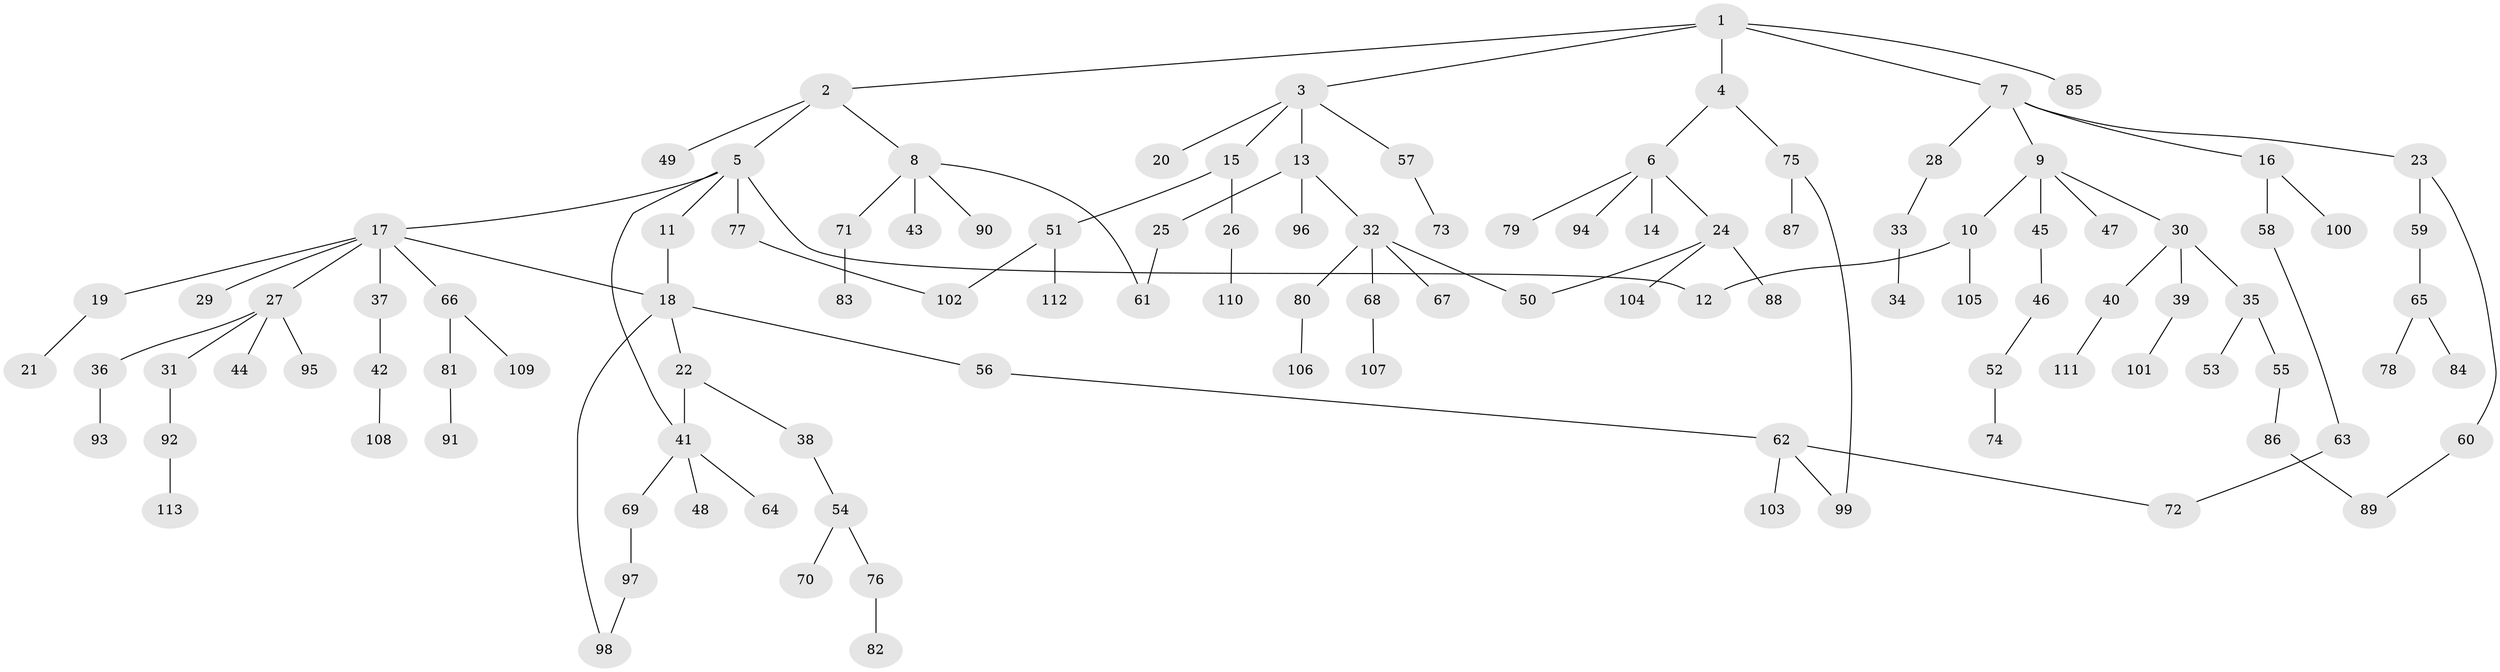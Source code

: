 // Generated by graph-tools (version 1.1) at 2025/13/03/09/25 04:13:24]
// undirected, 113 vertices, 122 edges
graph export_dot {
graph [start="1"]
  node [color=gray90,style=filled];
  1;
  2;
  3;
  4;
  5;
  6;
  7;
  8;
  9;
  10;
  11;
  12;
  13;
  14;
  15;
  16;
  17;
  18;
  19;
  20;
  21;
  22;
  23;
  24;
  25;
  26;
  27;
  28;
  29;
  30;
  31;
  32;
  33;
  34;
  35;
  36;
  37;
  38;
  39;
  40;
  41;
  42;
  43;
  44;
  45;
  46;
  47;
  48;
  49;
  50;
  51;
  52;
  53;
  54;
  55;
  56;
  57;
  58;
  59;
  60;
  61;
  62;
  63;
  64;
  65;
  66;
  67;
  68;
  69;
  70;
  71;
  72;
  73;
  74;
  75;
  76;
  77;
  78;
  79;
  80;
  81;
  82;
  83;
  84;
  85;
  86;
  87;
  88;
  89;
  90;
  91;
  92;
  93;
  94;
  95;
  96;
  97;
  98;
  99;
  100;
  101;
  102;
  103;
  104;
  105;
  106;
  107;
  108;
  109;
  110;
  111;
  112;
  113;
  1 -- 2;
  1 -- 3;
  1 -- 4;
  1 -- 7;
  1 -- 85;
  2 -- 5;
  2 -- 8;
  2 -- 49;
  3 -- 13;
  3 -- 15;
  3 -- 20;
  3 -- 57;
  4 -- 6;
  4 -- 75;
  5 -- 11;
  5 -- 17;
  5 -- 77;
  5 -- 12;
  5 -- 41;
  6 -- 14;
  6 -- 24;
  6 -- 79;
  6 -- 94;
  7 -- 9;
  7 -- 16;
  7 -- 23;
  7 -- 28;
  8 -- 43;
  8 -- 71;
  8 -- 90;
  8 -- 61;
  9 -- 10;
  9 -- 30;
  9 -- 45;
  9 -- 47;
  10 -- 12;
  10 -- 105;
  11 -- 18;
  13 -- 25;
  13 -- 32;
  13 -- 96;
  15 -- 26;
  15 -- 51;
  16 -- 58;
  16 -- 100;
  17 -- 19;
  17 -- 27;
  17 -- 29;
  17 -- 37;
  17 -- 66;
  17 -- 18;
  18 -- 22;
  18 -- 56;
  18 -- 98;
  19 -- 21;
  22 -- 38;
  22 -- 41;
  23 -- 59;
  23 -- 60;
  24 -- 88;
  24 -- 104;
  24 -- 50;
  25 -- 61;
  26 -- 110;
  27 -- 31;
  27 -- 36;
  27 -- 44;
  27 -- 95;
  28 -- 33;
  30 -- 35;
  30 -- 39;
  30 -- 40;
  31 -- 92;
  32 -- 50;
  32 -- 67;
  32 -- 68;
  32 -- 80;
  33 -- 34;
  35 -- 53;
  35 -- 55;
  36 -- 93;
  37 -- 42;
  38 -- 54;
  39 -- 101;
  40 -- 111;
  41 -- 48;
  41 -- 64;
  41 -- 69;
  42 -- 108;
  45 -- 46;
  46 -- 52;
  51 -- 102;
  51 -- 112;
  52 -- 74;
  54 -- 70;
  54 -- 76;
  55 -- 86;
  56 -- 62;
  57 -- 73;
  58 -- 63;
  59 -- 65;
  60 -- 89;
  62 -- 72;
  62 -- 103;
  62 -- 99;
  63 -- 72;
  65 -- 78;
  65 -- 84;
  66 -- 81;
  66 -- 109;
  68 -- 107;
  69 -- 97;
  71 -- 83;
  75 -- 87;
  75 -- 99;
  76 -- 82;
  77 -- 102;
  80 -- 106;
  81 -- 91;
  86 -- 89;
  92 -- 113;
  97 -- 98;
}
